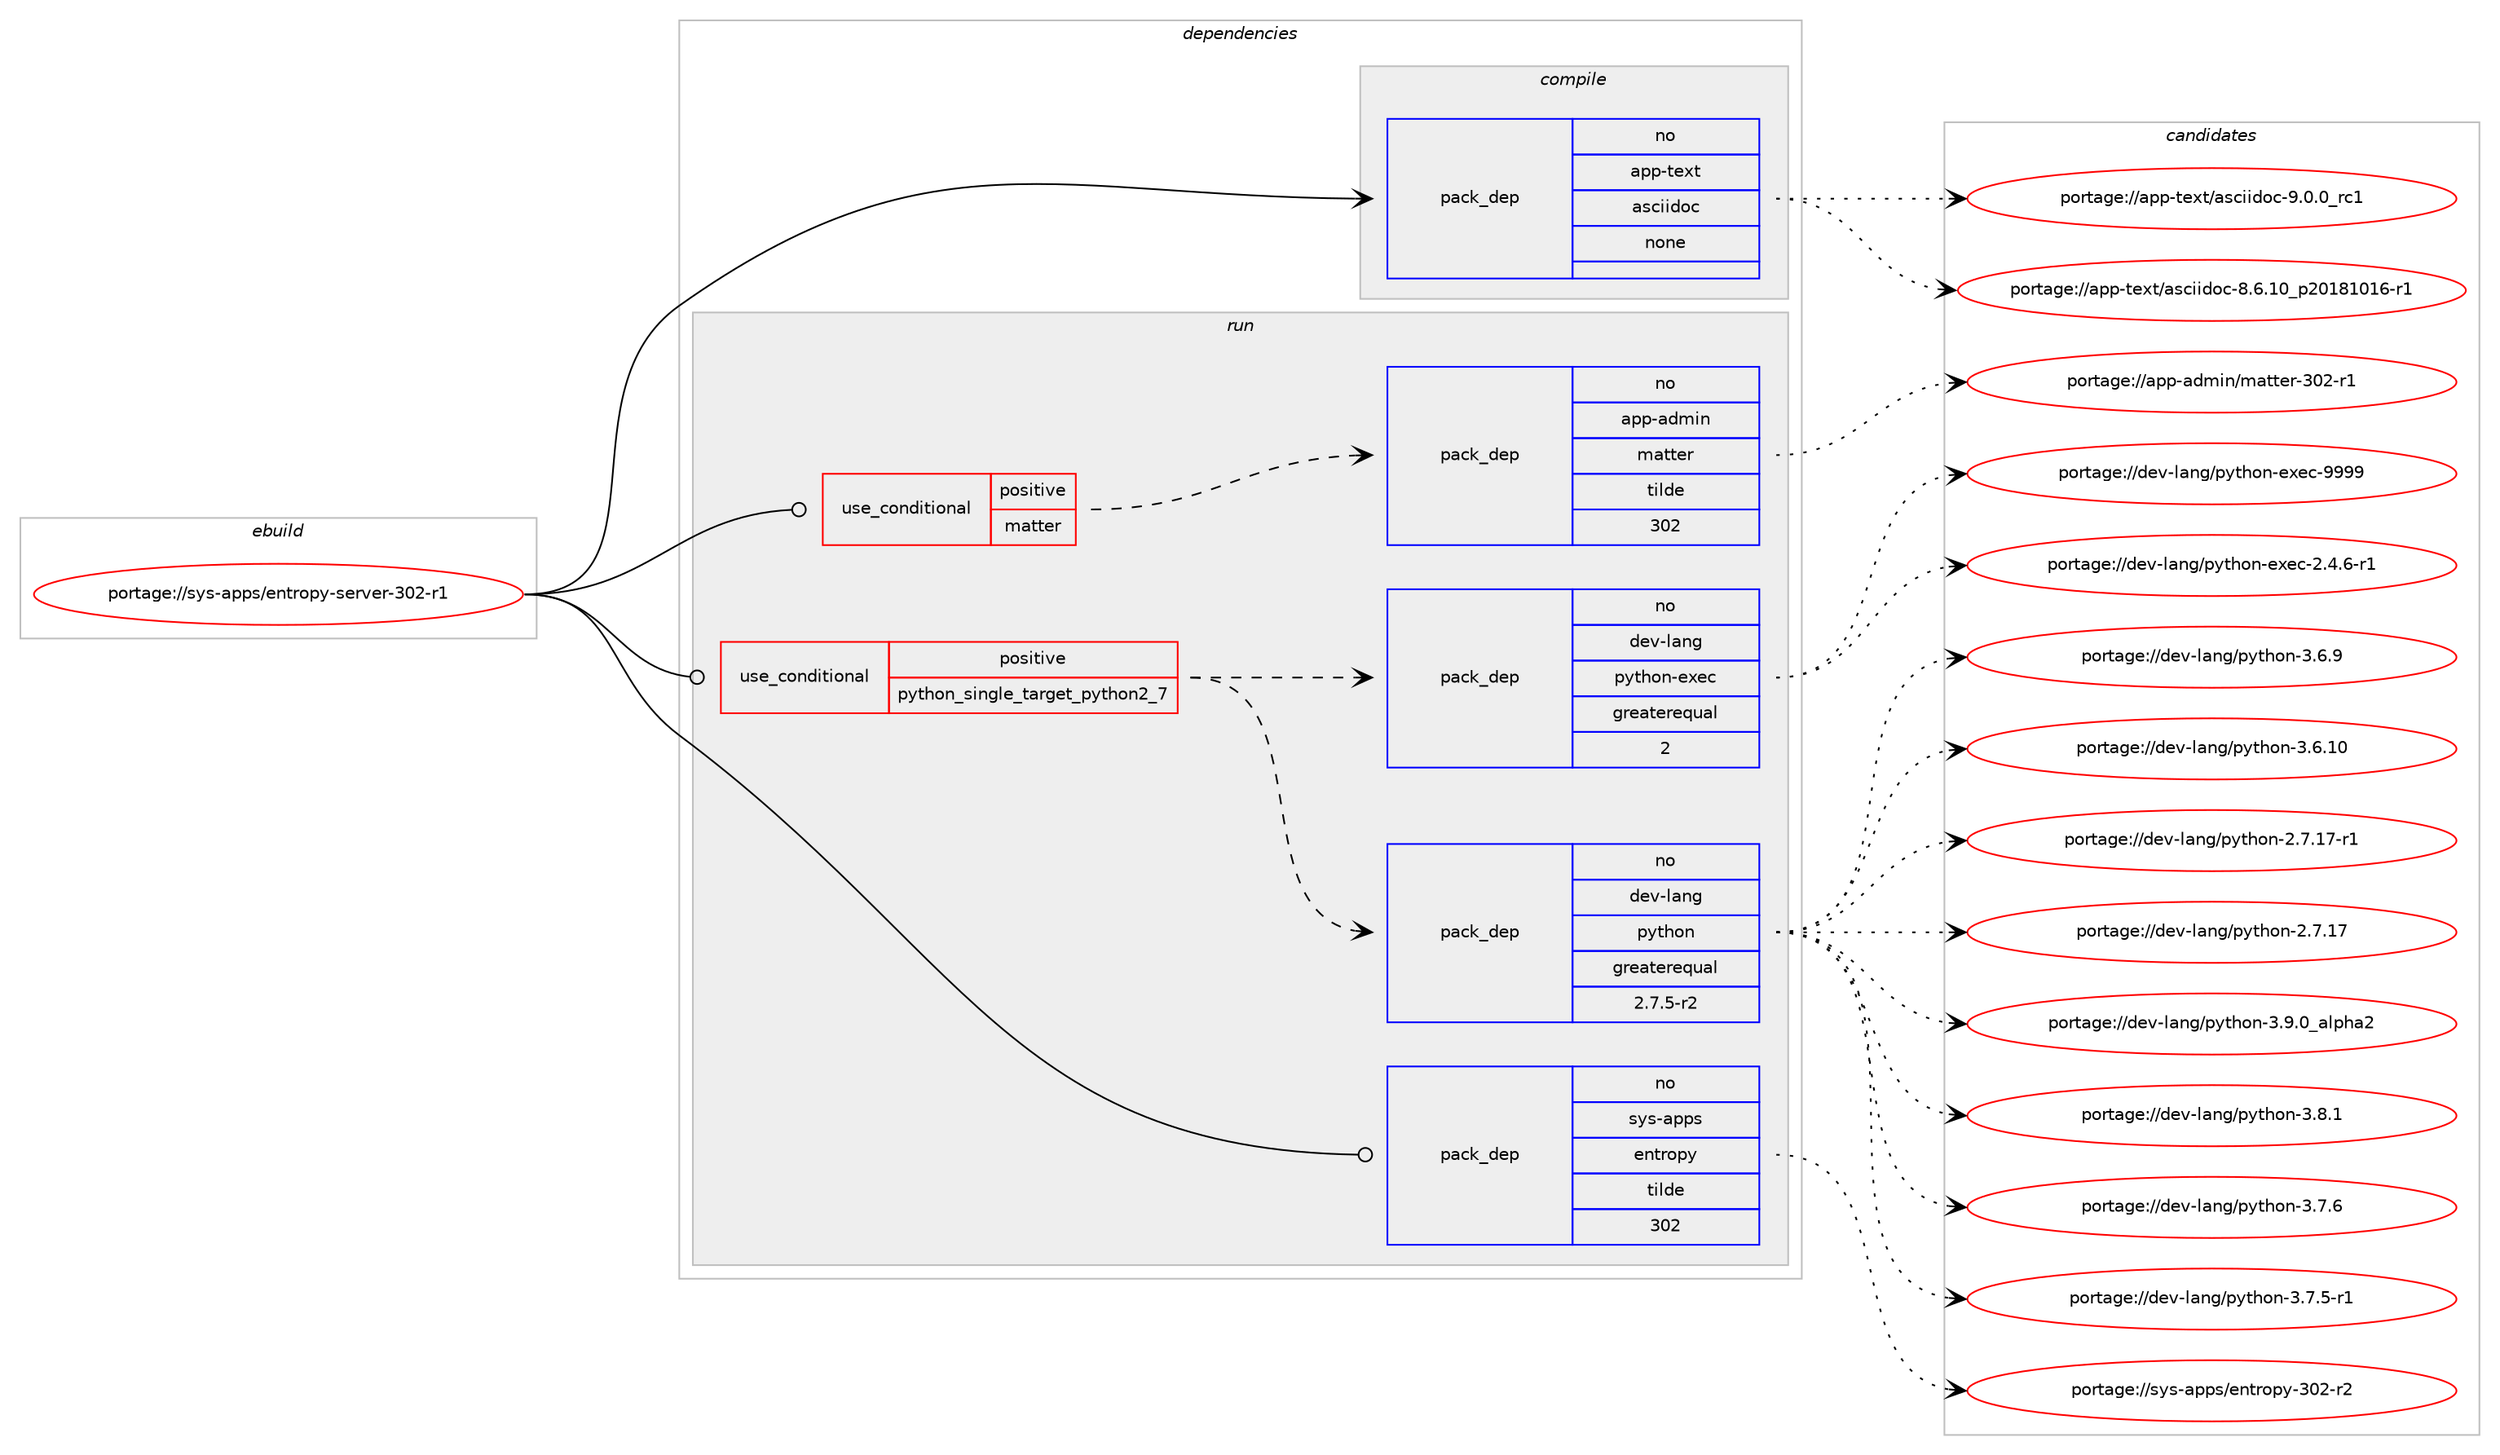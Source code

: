 digraph prolog {

# *************
# Graph options
# *************

newrank=true;
concentrate=true;
compound=true;
graph [rankdir=LR,fontname=Helvetica,fontsize=10,ranksep=1.5];#, ranksep=2.5, nodesep=0.2];
edge  [arrowhead=vee];
node  [fontname=Helvetica,fontsize=10];

# **********
# The ebuild
# **********

subgraph cluster_leftcol {
color=gray;
rank=same;
label=<<i>ebuild</i>>;
id [label="portage://sys-apps/entropy-server-302-r1", color=red, width=4, href="../sys-apps/entropy-server-302-r1.svg"];
}

# ****************
# The dependencies
# ****************

subgraph cluster_midcol {
color=gray;
label=<<i>dependencies</i>>;
subgraph cluster_compile {
fillcolor="#eeeeee";
style=filled;
label=<<i>compile</i>>;
subgraph pack33922 {
dependency44453 [label=<<TABLE BORDER="0" CELLBORDER="1" CELLSPACING="0" CELLPADDING="4" WIDTH="220"><TR><TD ROWSPAN="6" CELLPADDING="30">pack_dep</TD></TR><TR><TD WIDTH="110">no</TD></TR><TR><TD>app-text</TD></TR><TR><TD>asciidoc</TD></TR><TR><TD>none</TD></TR><TR><TD></TD></TR></TABLE>>, shape=none, color=blue];
}
id:e -> dependency44453:w [weight=20,style="solid",arrowhead="vee"];
}
subgraph cluster_compileandrun {
fillcolor="#eeeeee";
style=filled;
label=<<i>compile and run</i>>;
}
subgraph cluster_run {
fillcolor="#eeeeee";
style=filled;
label=<<i>run</i>>;
subgraph cond9524 {
dependency44454 [label=<<TABLE BORDER="0" CELLBORDER="1" CELLSPACING="0" CELLPADDING="4"><TR><TD ROWSPAN="3" CELLPADDING="10">use_conditional</TD></TR><TR><TD>positive</TD></TR><TR><TD>matter</TD></TR></TABLE>>, shape=none, color=red];
subgraph pack33923 {
dependency44455 [label=<<TABLE BORDER="0" CELLBORDER="1" CELLSPACING="0" CELLPADDING="4" WIDTH="220"><TR><TD ROWSPAN="6" CELLPADDING="30">pack_dep</TD></TR><TR><TD WIDTH="110">no</TD></TR><TR><TD>app-admin</TD></TR><TR><TD>matter</TD></TR><TR><TD>tilde</TD></TR><TR><TD>302</TD></TR></TABLE>>, shape=none, color=blue];
}
dependency44454:e -> dependency44455:w [weight=20,style="dashed",arrowhead="vee"];
}
id:e -> dependency44454:w [weight=20,style="solid",arrowhead="odot"];
subgraph cond9525 {
dependency44456 [label=<<TABLE BORDER="0" CELLBORDER="1" CELLSPACING="0" CELLPADDING="4"><TR><TD ROWSPAN="3" CELLPADDING="10">use_conditional</TD></TR><TR><TD>positive</TD></TR><TR><TD>python_single_target_python2_7</TD></TR></TABLE>>, shape=none, color=red];
subgraph pack33924 {
dependency44457 [label=<<TABLE BORDER="0" CELLBORDER="1" CELLSPACING="0" CELLPADDING="4" WIDTH="220"><TR><TD ROWSPAN="6" CELLPADDING="30">pack_dep</TD></TR><TR><TD WIDTH="110">no</TD></TR><TR><TD>dev-lang</TD></TR><TR><TD>python</TD></TR><TR><TD>greaterequal</TD></TR><TR><TD>2.7.5-r2</TD></TR></TABLE>>, shape=none, color=blue];
}
dependency44456:e -> dependency44457:w [weight=20,style="dashed",arrowhead="vee"];
subgraph pack33925 {
dependency44458 [label=<<TABLE BORDER="0" CELLBORDER="1" CELLSPACING="0" CELLPADDING="4" WIDTH="220"><TR><TD ROWSPAN="6" CELLPADDING="30">pack_dep</TD></TR><TR><TD WIDTH="110">no</TD></TR><TR><TD>dev-lang</TD></TR><TR><TD>python-exec</TD></TR><TR><TD>greaterequal</TD></TR><TR><TD>2</TD></TR></TABLE>>, shape=none, color=blue];
}
dependency44456:e -> dependency44458:w [weight=20,style="dashed",arrowhead="vee"];
}
id:e -> dependency44456:w [weight=20,style="solid",arrowhead="odot"];
subgraph pack33926 {
dependency44459 [label=<<TABLE BORDER="0" CELLBORDER="1" CELLSPACING="0" CELLPADDING="4" WIDTH="220"><TR><TD ROWSPAN="6" CELLPADDING="30">pack_dep</TD></TR><TR><TD WIDTH="110">no</TD></TR><TR><TD>sys-apps</TD></TR><TR><TD>entropy</TD></TR><TR><TD>tilde</TD></TR><TR><TD>302</TD></TR></TABLE>>, shape=none, color=blue];
}
id:e -> dependency44459:w [weight=20,style="solid",arrowhead="odot"];
}
}

# **************
# The candidates
# **************

subgraph cluster_choices {
rank=same;
color=gray;
label=<<i>candidates</i>>;

subgraph choice33922 {
color=black;
nodesep=1;
choice971121124511610112011647971159910510510011199455746484648951149949 [label="portage://app-text/asciidoc-9.0.0_rc1", color=red, width=4,href="../app-text/asciidoc-9.0.0_rc1.svg"];
choice971121124511610112011647971159910510510011199455646544649489511250484956494849544511449 [label="portage://app-text/asciidoc-8.6.10_p20181016-r1", color=red, width=4,href="../app-text/asciidoc-8.6.10_p20181016-r1.svg"];
dependency44453:e -> choice971121124511610112011647971159910510510011199455746484648951149949:w [style=dotted,weight="100"];
dependency44453:e -> choice971121124511610112011647971159910510510011199455646544649489511250484956494849544511449:w [style=dotted,weight="100"];
}
subgraph choice33923 {
color=black;
nodesep=1;
choice9711211245971001091051104710997116116101114455148504511449 [label="portage://app-admin/matter-302-r1", color=red, width=4,href="../app-admin/matter-302-r1.svg"];
dependency44455:e -> choice9711211245971001091051104710997116116101114455148504511449:w [style=dotted,weight="100"];
}
subgraph choice33924 {
color=black;
nodesep=1;
choice10010111845108971101034711212111610411111045514657464895971081121049750 [label="portage://dev-lang/python-3.9.0_alpha2", color=red, width=4,href="../dev-lang/python-3.9.0_alpha2.svg"];
choice100101118451089711010347112121116104111110455146564649 [label="portage://dev-lang/python-3.8.1", color=red, width=4,href="../dev-lang/python-3.8.1.svg"];
choice100101118451089711010347112121116104111110455146554654 [label="portage://dev-lang/python-3.7.6", color=red, width=4,href="../dev-lang/python-3.7.6.svg"];
choice1001011184510897110103471121211161041111104551465546534511449 [label="portage://dev-lang/python-3.7.5-r1", color=red, width=4,href="../dev-lang/python-3.7.5-r1.svg"];
choice100101118451089711010347112121116104111110455146544657 [label="portage://dev-lang/python-3.6.9", color=red, width=4,href="../dev-lang/python-3.6.9.svg"];
choice10010111845108971101034711212111610411111045514654464948 [label="portage://dev-lang/python-3.6.10", color=red, width=4,href="../dev-lang/python-3.6.10.svg"];
choice100101118451089711010347112121116104111110455046554649554511449 [label="portage://dev-lang/python-2.7.17-r1", color=red, width=4,href="../dev-lang/python-2.7.17-r1.svg"];
choice10010111845108971101034711212111610411111045504655464955 [label="portage://dev-lang/python-2.7.17", color=red, width=4,href="../dev-lang/python-2.7.17.svg"];
dependency44457:e -> choice10010111845108971101034711212111610411111045514657464895971081121049750:w [style=dotted,weight="100"];
dependency44457:e -> choice100101118451089711010347112121116104111110455146564649:w [style=dotted,weight="100"];
dependency44457:e -> choice100101118451089711010347112121116104111110455146554654:w [style=dotted,weight="100"];
dependency44457:e -> choice1001011184510897110103471121211161041111104551465546534511449:w [style=dotted,weight="100"];
dependency44457:e -> choice100101118451089711010347112121116104111110455146544657:w [style=dotted,weight="100"];
dependency44457:e -> choice10010111845108971101034711212111610411111045514654464948:w [style=dotted,weight="100"];
dependency44457:e -> choice100101118451089711010347112121116104111110455046554649554511449:w [style=dotted,weight="100"];
dependency44457:e -> choice10010111845108971101034711212111610411111045504655464955:w [style=dotted,weight="100"];
}
subgraph choice33925 {
color=black;
nodesep=1;
choice10010111845108971101034711212111610411111045101120101994557575757 [label="portage://dev-lang/python-exec-9999", color=red, width=4,href="../dev-lang/python-exec-9999.svg"];
choice10010111845108971101034711212111610411111045101120101994550465246544511449 [label="portage://dev-lang/python-exec-2.4.6-r1", color=red, width=4,href="../dev-lang/python-exec-2.4.6-r1.svg"];
dependency44458:e -> choice10010111845108971101034711212111610411111045101120101994557575757:w [style=dotted,weight="100"];
dependency44458:e -> choice10010111845108971101034711212111610411111045101120101994550465246544511449:w [style=dotted,weight="100"];
}
subgraph choice33926 {
color=black;
nodesep=1;
choice115121115459711211211547101110116114111112121455148504511450 [label="portage://sys-apps/entropy-302-r2", color=red, width=4,href="../sys-apps/entropy-302-r2.svg"];
dependency44459:e -> choice115121115459711211211547101110116114111112121455148504511450:w [style=dotted,weight="100"];
}
}

}
